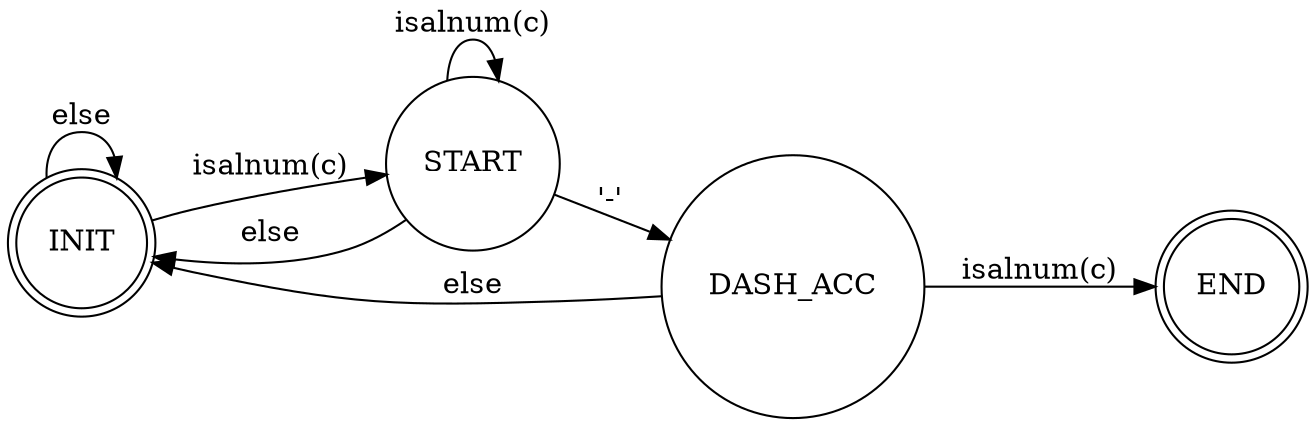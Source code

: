 digraph exercise_3_03 {
    fontname="sans-serif"
    rankdir=LR
    node [shape=doublecircle] INIT, END
    node [shape=circle]
    INIT -> START [label="isalnum(c)"]
    INIT -> INIT [label="else"]

    START -> DASH_ACC [label="'-'"]
    START -> START [label="isalnum(c)"]
    START -> INIT [label="else"]

    DASH_ACC -> END [label="isalnum(c)"]
    DASH_ACC -> INIT [label="else"]
}